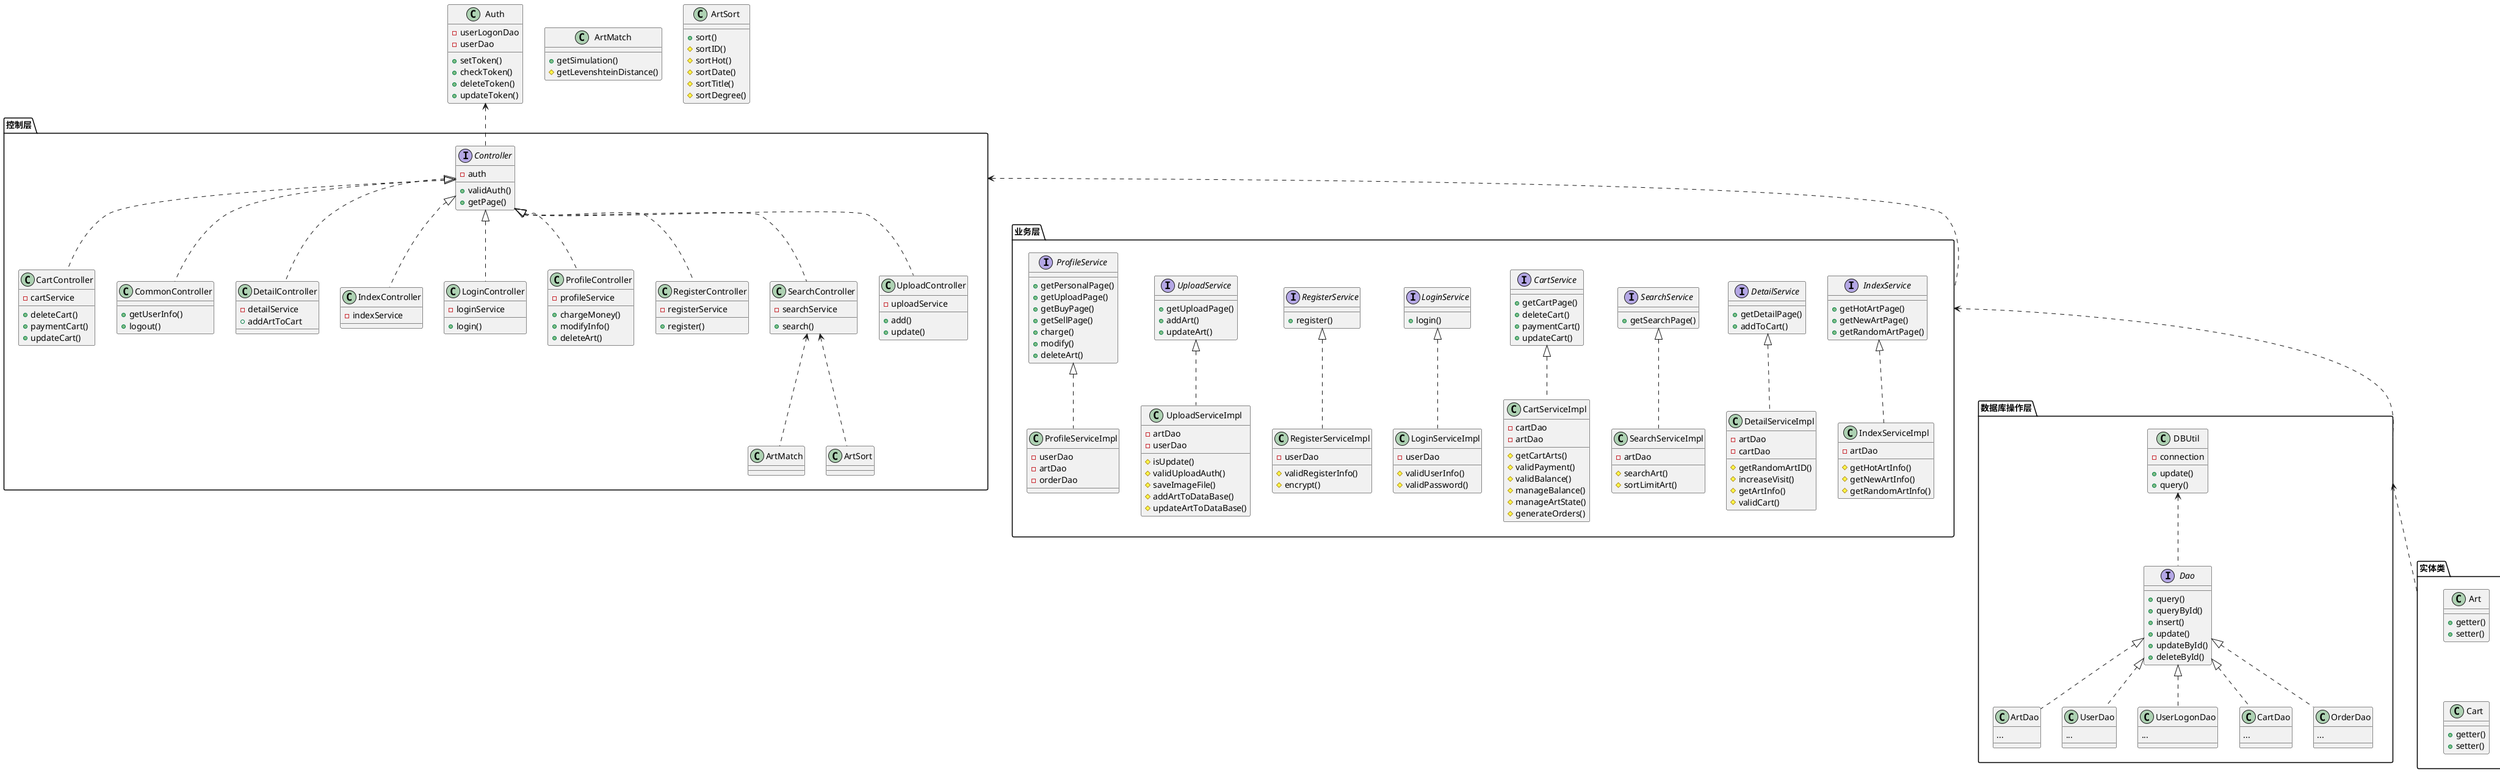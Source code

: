 @startuml
'https://plantuml.com/class-diagram

"控制层" <.. "业务层"
"业务层" <.. "数据库操作层"
"数据库操作层" <.. "实体类"

' 用户权限校验
class Auth {
    -userLogonDao
    -userDao
    +setToken()
    +checkToken()
    +deleteToken()
    +updateToken()
}

' 控制层
package "控制层" {
    interface Controller {
        -auth
        +validAuth()
        +getPage()
    }
    Auth <.. Controller
    class CartController implements Controller{
        -cartService
        +deleteCart()
        +paymentCart()
        +updateCart()
    }
    class CommonController implements Controller {
        +getUserInfo()
        +logout()
    }
    class DetailController implements Controller {
        -detailService
        +addArtToCart
    }
    class IndexController implements Controller {
        -indexService
    }
    class LoginController implements Controller {
        -loginService
        +login()
    }
    class ProfileController implements Controller {
        -profileService
        +chargeMoney()
        +modifyInfo()
        +deleteArt()
    }
    class RegisterController implements Controller {
        -registerService
        +register()
    }
    class SearchController implements Controller {
        -searchService
        +search()
    }
    SearchController <.. ArtMatch
    SearchController <.. ArtSort
    class UploadController implements Controller {
        -uploadService
        +add()
        +update()
    }
}

' 业务层
package "业务层" {
    interface IndexService {
        +getHotArtPage()
        +getNewArtPage()
        +getRandomArtPage()
    }
    interface DetailService {
        +getDetailPage()
        +addToCart()
    }
    interface SearchService {
        +getSearchPage()
    }
    interface CartService {
        +getCartPage()
        +deleteCart()
        +paymentCart()
        +updateCart()
    }
    interface LoginService {
        +login()
    }
    interface RegisterService {
        +register()
    }
    interface UploadService {
        +getUploadPage()
        +addArt()
        +updateArt()
    }
    interface ProfileService {
        +getPersonalPage()
        +getUploadPage()
        +getBuyPage()
        +getSellPage()
        +charge()
        +modify()
        +deleteArt()
    }
    class IndexServiceImpl implements IndexService {
        -artDao
        #getHotArtInfo()
        #getNewArtInfo()
        #getRandomArtInfo()
    }
'    ArtDao <.. IndexServiceImpl
    class DetailServiceImpl implements DetailService {
        -artDao
        -cartDao
        #getRandomArtID()
        #increaseVisit()
        #getArtInfo()
        #validCart()
    }
'    ArtDao <.. DetailServiceImpl
'    CartDao <.. DetailServiceImpl
    class SearchServiceImpl implements SearchService {
        -artDao
        #searchArt()
        #sortLimitArt()
    }
'    ArtDao <.. SearchServiceImpl
    class CartServiceImpl implements CartService {
        -cartDao
        -artDao
        #getCartArts()
        #validPayment()
        #validBalance()
        #manageBalance()
        #manageArtState()
        #generateOrders()
    }
'    ArtDao <.. CartServiceImpl
'    CartDao <.. CartServiceImpl
    class LoginServiceImpl implements LoginService {
        -userDao
        #validUserInfo()
        #validPassword()
    }
'    UserDao <.. LoginServiceImpl
    class RegisterServiceImpl implements RegisterService {
        -userDao
        #validRegisterInfo()
        #encrypt()
    }
'    UserDao <.. RegisterServiceImpl
    class UploadServiceImpl implements UploadService {
        -artDao
        -userDao
        #isUpdate()
        #validUploadAuth()
        #saveImageFile()
        #addArtToDataBase()
        #updateArtToDataBase()
    }
'    ArtDao <.. UploadServiceImpl
'    UserDao <.. UploadServiceImpl
    class ProfileServiceImpl implements ProfileService {
        -userDao
        -artDao
        -orderDao
    }
'    UserDao <.. ProfileServiceImpl
'    ArtDao <.. ProfileServiceImpl
'    OrderDao <.. ProfileServiceImpl
}

' 数据库操作
package "数据库操作层" {
    class DBUtil {
          -connection
          +update()
          +query()
    }
    ' 封装DBUtil的Dao
    interface Dao{
        +query()
        +queryById()
        +insert()
        +update()
        +updateById()
        +deleteById()
    }
    DBUtil <.. Dao
    ' 各类dao
    class ArtDao implements Dao {
        ...
    }
    class UserDao implements Dao {
        ...
    }
    class UserLogonDao implements Dao {
        ...
    }
    class CartDao implements Dao {
        ...
    }
    class OrderDao implements Dao {
        ...
    }
}

' 实体类
package "实体类" {
    class Art {
        +getter()
        +setter()
    }
    class User {
        +getter()
        +setter()
    }
    class UserLogon {
        +getter()
        +setter()
    }
    class Cart {
        +getter()
        +setter()
    }
    class Order {
        +getter()
        +setter()
    }
}

class ArtMatch {
    +getSimulation()
    #getLevenshteinDistance()
}
class ArtSort {
    +sort()
    #sortID()
    #sortHot()
    #sortDate()
    #sortTitle()
    #sortDegree()
}

@enduml